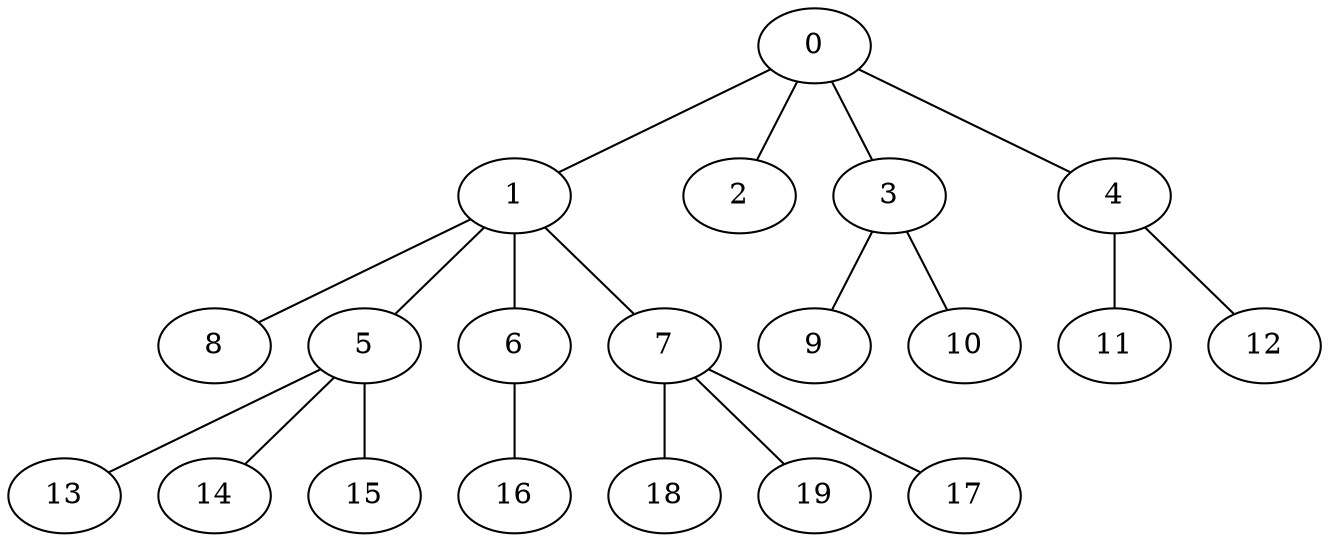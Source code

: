 
graph graphname {
    0 -- 1
0 -- 2
0 -- 3
0 -- 4
1 -- 8
1 -- 5
1 -- 6
1 -- 7
3 -- 9
3 -- 10
4 -- 11
4 -- 12
5 -- 13
5 -- 14
5 -- 15
6 -- 16
7 -- 18
7 -- 19
7 -- 17

}

